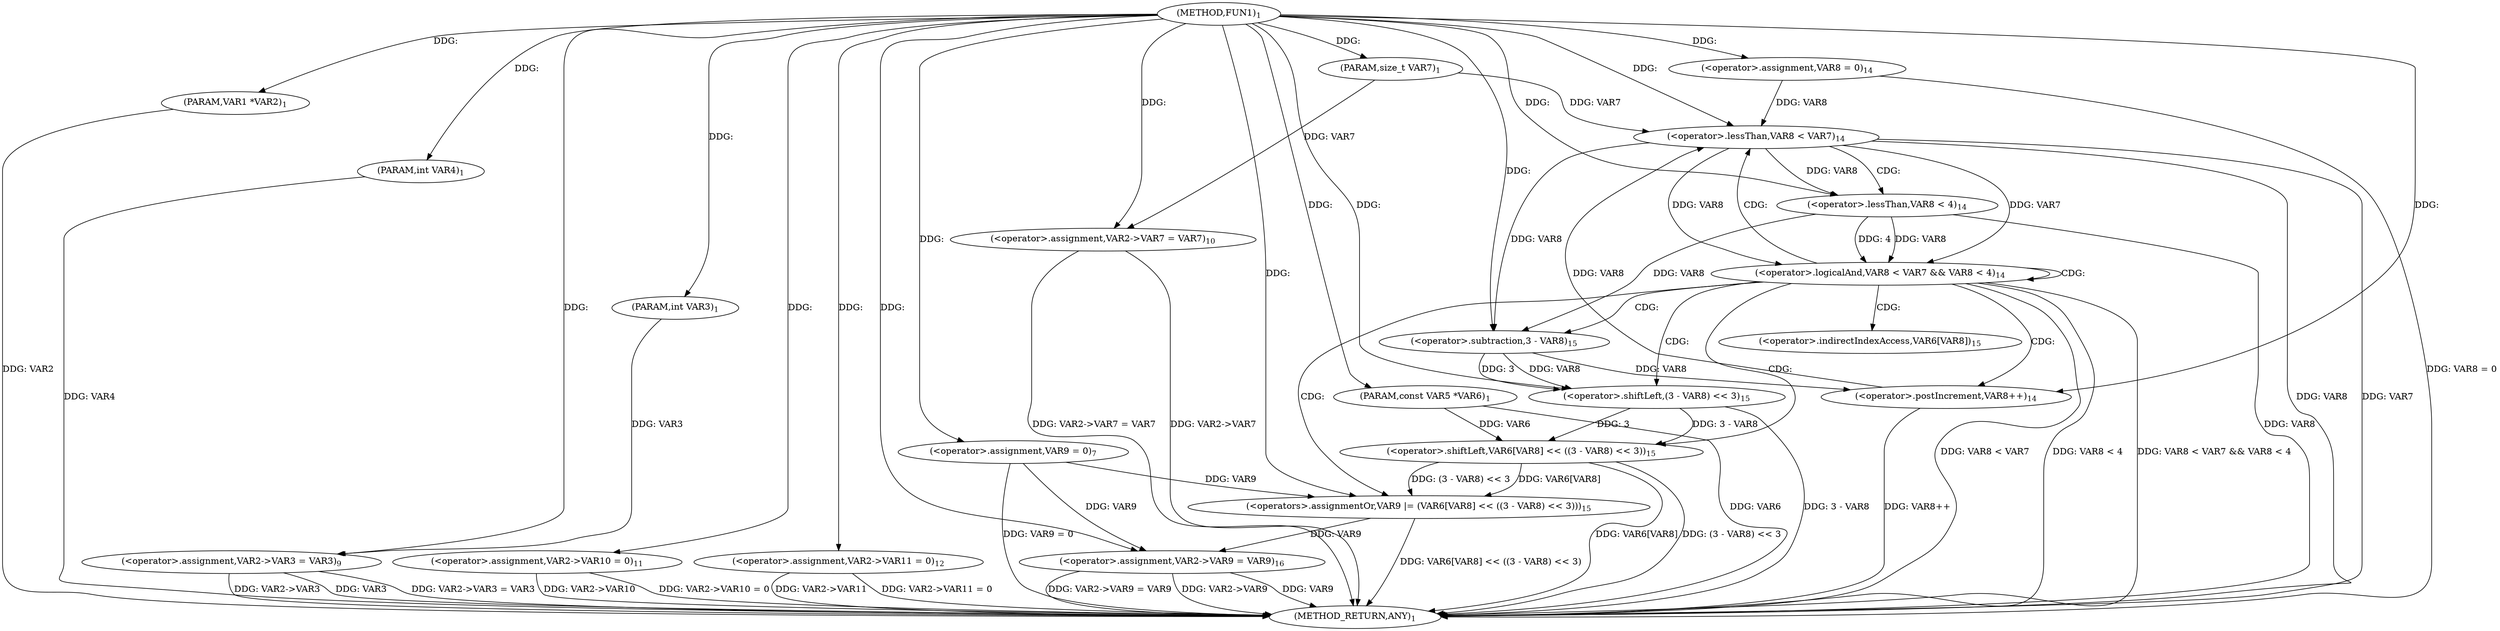 digraph "FUN1" {  
"8" [label = <(METHOD,FUN1)<SUB>1</SUB>> ]
"70" [label = <(METHOD_RETURN,ANY)<SUB>1</SUB>> ]
"9" [label = <(PARAM,VAR1 *VAR2)<SUB>1</SUB>> ]
"10" [label = <(PARAM,int VAR3)<SUB>1</SUB>> ]
"11" [label = <(PARAM,int VAR4)<SUB>1</SUB>> ]
"12" [label = <(PARAM,const VAR5 *VAR6)<SUB>1</SUB>> ]
"13" [label = <(PARAM,size_t VAR7)<SUB>1</SUB>> ]
"17" [label = <(&lt;operator&gt;.assignment,VAR9 = 0)<SUB>7</SUB>> ]
"20" [label = <(&lt;operator&gt;.assignment,VAR2-&gt;VAR3 = VAR3)<SUB>9</SUB>> ]
"25" [label = <(&lt;operator&gt;.assignment,VAR2-&gt;VAR7 = VAR7)<SUB>10</SUB>> ]
"30" [label = <(&lt;operator&gt;.assignment,VAR2-&gt;VAR10 = 0)<SUB>11</SUB>> ]
"35" [label = <(&lt;operator&gt;.assignment,VAR2-&gt;VAR11 = 0)<SUB>12</SUB>> ]
"65" [label = <(&lt;operator&gt;.assignment,VAR2-&gt;VAR9 = VAR9)<SUB>16</SUB>> ]
"45" [label = <(&lt;operator&gt;.logicalAnd,VAR8 &lt; VAR7 &amp;&amp; VAR8 &lt; 4)<SUB>14</SUB>> ]
"52" [label = <(&lt;operator&gt;.postIncrement,VAR8++)<SUB>14</SUB>> ]
"54" [label = <(&lt;operators&gt;.assignmentOr,VAR9 |= (VAR6[VAR8] &lt;&lt; ((3 - VAR8) &lt;&lt; 3)))<SUB>15</SUB>> ]
"42" [label = <(&lt;operator&gt;.assignment,VAR8 = 0)<SUB>14</SUB>> ]
"46" [label = <(&lt;operator&gt;.lessThan,VAR8 &lt; VAR7)<SUB>14</SUB>> ]
"49" [label = <(&lt;operator&gt;.lessThan,VAR8 &lt; 4)<SUB>14</SUB>> ]
"56" [label = <(&lt;operator&gt;.shiftLeft,VAR6[VAR8] &lt;&lt; ((3 - VAR8) &lt;&lt; 3))<SUB>15</SUB>> ]
"60" [label = <(&lt;operator&gt;.shiftLeft,(3 - VAR8) &lt;&lt; 3)<SUB>15</SUB>> ]
"61" [label = <(&lt;operator&gt;.subtraction,3 - VAR8)<SUB>15</SUB>> ]
"57" [label = <(&lt;operator&gt;.indirectIndexAccess,VAR6[VAR8])<SUB>15</SUB>> ]
  "9" -> "70"  [ label = "DDG: VAR2"] 
  "11" -> "70"  [ label = "DDG: VAR4"] 
  "12" -> "70"  [ label = "DDG: VAR6"] 
  "17" -> "70"  [ label = "DDG: VAR9 = 0"] 
  "20" -> "70"  [ label = "DDG: VAR2-&gt;VAR3"] 
  "20" -> "70"  [ label = "DDG: VAR3"] 
  "20" -> "70"  [ label = "DDG: VAR2-&gt;VAR3 = VAR3"] 
  "25" -> "70"  [ label = "DDG: VAR2-&gt;VAR7"] 
  "25" -> "70"  [ label = "DDG: VAR2-&gt;VAR7 = VAR7"] 
  "30" -> "70"  [ label = "DDG: VAR2-&gt;VAR10"] 
  "30" -> "70"  [ label = "DDG: VAR2-&gt;VAR10 = 0"] 
  "35" -> "70"  [ label = "DDG: VAR2-&gt;VAR11"] 
  "35" -> "70"  [ label = "DDG: VAR2-&gt;VAR11 = 0"] 
  "42" -> "70"  [ label = "DDG: VAR8 = 0"] 
  "46" -> "70"  [ label = "DDG: VAR8"] 
  "46" -> "70"  [ label = "DDG: VAR7"] 
  "45" -> "70"  [ label = "DDG: VAR8 &lt; VAR7"] 
  "49" -> "70"  [ label = "DDG: VAR8"] 
  "45" -> "70"  [ label = "DDG: VAR8 &lt; 4"] 
  "45" -> "70"  [ label = "DDG: VAR8 &lt; VAR7 &amp;&amp; VAR8 &lt; 4"] 
  "65" -> "70"  [ label = "DDG: VAR2-&gt;VAR9"] 
  "65" -> "70"  [ label = "DDG: VAR9"] 
  "65" -> "70"  [ label = "DDG: VAR2-&gt;VAR9 = VAR9"] 
  "56" -> "70"  [ label = "DDG: VAR6[VAR8]"] 
  "60" -> "70"  [ label = "DDG: 3 - VAR8"] 
  "56" -> "70"  [ label = "DDG: (3 - VAR8) &lt;&lt; 3"] 
  "54" -> "70"  [ label = "DDG: VAR6[VAR8] &lt;&lt; ((3 - VAR8) &lt;&lt; 3)"] 
  "52" -> "70"  [ label = "DDG: VAR8++"] 
  "8" -> "9"  [ label = "DDG: "] 
  "8" -> "10"  [ label = "DDG: "] 
  "8" -> "11"  [ label = "DDG: "] 
  "8" -> "12"  [ label = "DDG: "] 
  "8" -> "13"  [ label = "DDG: "] 
  "8" -> "17"  [ label = "DDG: "] 
  "10" -> "20"  [ label = "DDG: VAR3"] 
  "8" -> "20"  [ label = "DDG: "] 
  "13" -> "25"  [ label = "DDG: VAR7"] 
  "8" -> "25"  [ label = "DDG: "] 
  "8" -> "30"  [ label = "DDG: "] 
  "8" -> "35"  [ label = "DDG: "] 
  "17" -> "65"  [ label = "DDG: VAR9"] 
  "54" -> "65"  [ label = "DDG: VAR9"] 
  "8" -> "65"  [ label = "DDG: "] 
  "56" -> "54"  [ label = "DDG: VAR6[VAR8]"] 
  "56" -> "54"  [ label = "DDG: (3 - VAR8) &lt;&lt; 3"] 
  "8" -> "42"  [ label = "DDG: "] 
  "46" -> "45"  [ label = "DDG: VAR8"] 
  "46" -> "45"  [ label = "DDG: VAR7"] 
  "49" -> "45"  [ label = "DDG: VAR8"] 
  "49" -> "45"  [ label = "DDG: 4"] 
  "61" -> "52"  [ label = "DDG: VAR8"] 
  "8" -> "52"  [ label = "DDG: "] 
  "17" -> "54"  [ label = "DDG: VAR9"] 
  "8" -> "54"  [ label = "DDG: "] 
  "42" -> "46"  [ label = "DDG: VAR8"] 
  "52" -> "46"  [ label = "DDG: VAR8"] 
  "8" -> "46"  [ label = "DDG: "] 
  "13" -> "46"  [ label = "DDG: VAR7"] 
  "46" -> "49"  [ label = "DDG: VAR8"] 
  "8" -> "49"  [ label = "DDG: "] 
  "12" -> "56"  [ label = "DDG: VAR6"] 
  "60" -> "56"  [ label = "DDG: 3 - VAR8"] 
  "60" -> "56"  [ label = "DDG: 3"] 
  "61" -> "60"  [ label = "DDG: 3"] 
  "61" -> "60"  [ label = "DDG: VAR8"] 
  "8" -> "60"  [ label = "DDG: "] 
  "8" -> "61"  [ label = "DDG: "] 
  "46" -> "61"  [ label = "DDG: VAR8"] 
  "49" -> "61"  [ label = "DDG: VAR8"] 
  "45" -> "60"  [ label = "CDG: "] 
  "45" -> "61"  [ label = "CDG: "] 
  "45" -> "57"  [ label = "CDG: "] 
  "45" -> "52"  [ label = "CDG: "] 
  "45" -> "46"  [ label = "CDG: "] 
  "45" -> "56"  [ label = "CDG: "] 
  "45" -> "54"  [ label = "CDG: "] 
  "45" -> "45"  [ label = "CDG: "] 
  "46" -> "49"  [ label = "CDG: "] 
}
